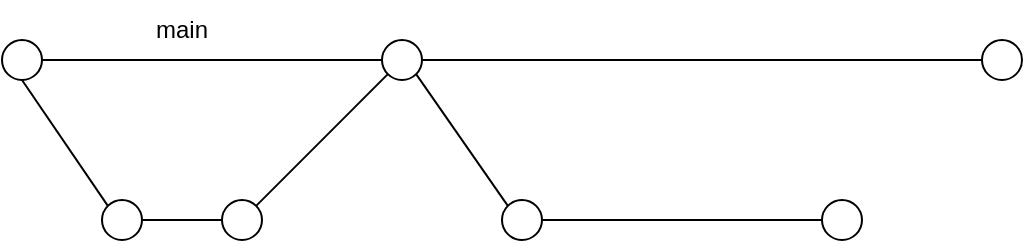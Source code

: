 <mxfile version="20.8.5" type="github">
  <diagram id="cRRqv47HqloywP55wqdQ" name="Page-1">
    <mxGraphModel dx="794" dy="462" grid="1" gridSize="10" guides="1" tooltips="1" connect="1" arrows="1" fold="1" page="1" pageScale="1" pageWidth="850" pageHeight="1100" math="0" shadow="0">
      <root>
        <mxCell id="0" />
        <mxCell id="1" parent="0" />
        <mxCell id="FpPCtnjyutJpVuYdoOeV-2" value="" style="ellipse;whiteSpace=wrap;html=1;aspect=fixed;" parent="1" vertex="1">
          <mxGeometry x="200" y="170" width="20" height="20" as="geometry" />
        </mxCell>
        <mxCell id="5jZFe3Vxfs2hOPpYQZD1-1" value="" style="ellipse;whiteSpace=wrap;html=1;aspect=fixed;" vertex="1" parent="1">
          <mxGeometry x="390" y="170" width="20" height="20" as="geometry" />
        </mxCell>
        <mxCell id="5jZFe3Vxfs2hOPpYQZD1-2" value="" style="ellipse;whiteSpace=wrap;html=1;aspect=fixed;" vertex="1" parent="1">
          <mxGeometry x="690" y="170" width="20" height="20" as="geometry" />
        </mxCell>
        <mxCell id="5jZFe3Vxfs2hOPpYQZD1-3" value="" style="ellipse;whiteSpace=wrap;html=1;aspect=fixed;" vertex="1" parent="1">
          <mxGeometry x="250" y="250" width="20" height="20" as="geometry" />
        </mxCell>
        <mxCell id="5jZFe3Vxfs2hOPpYQZD1-4" value="" style="ellipse;whiteSpace=wrap;html=1;aspect=fixed;" vertex="1" parent="1">
          <mxGeometry x="310" y="250" width="20" height="20" as="geometry" />
        </mxCell>
        <mxCell id="5jZFe3Vxfs2hOPpYQZD1-8" value="" style="ellipse;whiteSpace=wrap;html=1;aspect=fixed;" vertex="1" parent="1">
          <mxGeometry x="450" y="250" width="20" height="20" as="geometry" />
        </mxCell>
        <mxCell id="5jZFe3Vxfs2hOPpYQZD1-9" value="" style="ellipse;whiteSpace=wrap;html=1;aspect=fixed;" vertex="1" parent="1">
          <mxGeometry x="610" y="250" width="20" height="20" as="geometry" />
        </mxCell>
        <mxCell id="5jZFe3Vxfs2hOPpYQZD1-13" value="" style="endArrow=none;html=1;rounded=0;exitX=1;exitY=0.5;exitDx=0;exitDy=0;entryX=0;entryY=0.5;entryDx=0;entryDy=0;" edge="1" parent="1" source="FpPCtnjyutJpVuYdoOeV-2" target="5jZFe3Vxfs2hOPpYQZD1-1">
          <mxGeometry width="50" height="50" relative="1" as="geometry">
            <mxPoint x="380" y="270" as="sourcePoint" />
            <mxPoint x="430" y="220" as="targetPoint" />
          </mxGeometry>
        </mxCell>
        <mxCell id="5jZFe3Vxfs2hOPpYQZD1-14" value="" style="endArrow=none;html=1;rounded=0;exitX=1;exitY=0.5;exitDx=0;exitDy=0;entryX=0;entryY=0.5;entryDx=0;entryDy=0;" edge="1" parent="1" source="5jZFe3Vxfs2hOPpYQZD1-1" target="5jZFe3Vxfs2hOPpYQZD1-2">
          <mxGeometry width="50" height="50" relative="1" as="geometry">
            <mxPoint x="425" y="179.5" as="sourcePoint" />
            <mxPoint x="595" y="179.5" as="targetPoint" />
          </mxGeometry>
        </mxCell>
        <mxCell id="5jZFe3Vxfs2hOPpYQZD1-15" value="main" style="text;html=1;strokeColor=none;fillColor=none;align=center;verticalAlign=middle;whiteSpace=wrap;rounded=0;" vertex="1" parent="1">
          <mxGeometry x="260" y="150" width="60" height="30" as="geometry" />
        </mxCell>
        <mxCell id="5jZFe3Vxfs2hOPpYQZD1-17" value="" style="endArrow=none;html=1;rounded=0;exitX=1;exitY=0.5;exitDx=0;exitDy=0;entryX=0;entryY=0.5;entryDx=0;entryDy=0;" edge="1" parent="1" source="5jZFe3Vxfs2hOPpYQZD1-3" target="5jZFe3Vxfs2hOPpYQZD1-4">
          <mxGeometry width="50" height="50" relative="1" as="geometry">
            <mxPoint x="290" y="320" as="sourcePoint" />
            <mxPoint x="340" y="270" as="targetPoint" />
          </mxGeometry>
        </mxCell>
        <mxCell id="5jZFe3Vxfs2hOPpYQZD1-18" value="" style="endArrow=none;html=1;rounded=0;entryX=0;entryY=0.5;entryDx=0;entryDy=0;exitX=1;exitY=0.5;exitDx=0;exitDy=0;" edge="1" parent="1" source="5jZFe3Vxfs2hOPpYQZD1-8" target="5jZFe3Vxfs2hOPpYQZD1-9">
          <mxGeometry width="50" height="50" relative="1" as="geometry">
            <mxPoint x="460" y="290" as="sourcePoint" />
            <mxPoint x="510" y="240" as="targetPoint" />
          </mxGeometry>
        </mxCell>
        <mxCell id="5jZFe3Vxfs2hOPpYQZD1-19" value="" style="endArrow=none;html=1;rounded=0;entryX=0;entryY=1;entryDx=0;entryDy=0;exitX=1;exitY=0;exitDx=0;exitDy=0;" edge="1" parent="1" source="5jZFe3Vxfs2hOPpYQZD1-4" target="5jZFe3Vxfs2hOPpYQZD1-1">
          <mxGeometry width="50" height="50" relative="1" as="geometry">
            <mxPoint x="340" y="300" as="sourcePoint" />
            <mxPoint x="390" y="250" as="targetPoint" />
          </mxGeometry>
        </mxCell>
        <mxCell id="5jZFe3Vxfs2hOPpYQZD1-20" value="" style="endArrow=none;html=1;rounded=0;entryX=0.5;entryY=1;entryDx=0;entryDy=0;exitX=0;exitY=0;exitDx=0;exitDy=0;" edge="1" parent="1" source="5jZFe3Vxfs2hOPpYQZD1-3" target="FpPCtnjyutJpVuYdoOeV-2">
          <mxGeometry width="50" height="50" relative="1" as="geometry">
            <mxPoint x="340" y="300" as="sourcePoint" />
            <mxPoint x="390" y="250" as="targetPoint" />
            <Array as="points">
              <mxPoint x="210" y="190" />
            </Array>
          </mxGeometry>
        </mxCell>
        <mxCell id="5jZFe3Vxfs2hOPpYQZD1-21" value="" style="endArrow=none;html=1;rounded=0;entryX=1;entryY=1;entryDx=0;entryDy=0;exitX=0;exitY=0;exitDx=0;exitDy=0;" edge="1" parent="1" source="5jZFe3Vxfs2hOPpYQZD1-8" target="5jZFe3Vxfs2hOPpYQZD1-1">
          <mxGeometry width="50" height="50" relative="1" as="geometry">
            <mxPoint x="520" y="310" as="sourcePoint" />
            <mxPoint x="570" y="260" as="targetPoint" />
          </mxGeometry>
        </mxCell>
      </root>
    </mxGraphModel>
  </diagram>
</mxfile>
